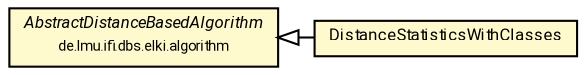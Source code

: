 #!/usr/local/bin/dot
#
# Class diagram 
# Generated by UMLGraph version R5_7_2-60-g0e99a6 (http://www.spinellis.gr/umlgraph/)
#

digraph G {
	graph [fontnames="svg"]
	edge [fontname="Roboto",fontsize=7,labelfontname="Roboto",labelfontsize=7,color="black"];
	node [fontname="Roboto",fontcolor="black",fontsize=8,shape=plaintext,margin=0,width=0,height=0];
	nodesep=0.15;
	ranksep=0.25;
	rankdir=LR;
	// de.lmu.ifi.dbs.elki.algorithm.statistics.DistanceStatisticsWithClasses<O>
	c3423754 [label=<<table title="de.lmu.ifi.dbs.elki.algorithm.statistics.DistanceStatisticsWithClasses" border="0" cellborder="1" cellspacing="0" cellpadding="2" bgcolor="lemonChiffon" href="DistanceStatisticsWithClasses.html" target="_parent">
		<tr><td><table border="0" cellspacing="0" cellpadding="1">
		<tr><td align="center" balign="center"> <font face="Roboto">DistanceStatisticsWithClasses</font> </td></tr>
		</table></td></tr>
		</table>>, URL="DistanceStatisticsWithClasses.html"];
	// de.lmu.ifi.dbs.elki.algorithm.AbstractDistanceBasedAlgorithm<O, R extends de.lmu.ifi.dbs.elki.result.Result>
	c3424698 [label=<<table title="de.lmu.ifi.dbs.elki.algorithm.AbstractDistanceBasedAlgorithm" border="0" cellborder="1" cellspacing="0" cellpadding="2" bgcolor="LemonChiffon" href="../AbstractDistanceBasedAlgorithm.html" target="_parent">
		<tr><td><table border="0" cellspacing="0" cellpadding="1">
		<tr><td align="center" balign="center"> <font face="Roboto"><i>AbstractDistanceBasedAlgorithm</i></font> </td></tr>
		<tr><td align="center" balign="center"> <font face="Roboto" point-size="7.0">de.lmu.ifi.dbs.elki.algorithm</font> </td></tr>
		</table></td></tr>
		</table>>, URL="../AbstractDistanceBasedAlgorithm.html"];
	// de.lmu.ifi.dbs.elki.algorithm.statistics.DistanceStatisticsWithClasses<O> extends de.lmu.ifi.dbs.elki.algorithm.AbstractDistanceBasedAlgorithm<O, R extends de.lmu.ifi.dbs.elki.result.Result>
	c3424698 -> c3423754 [arrowtail=empty,dir=back,weight=10];
}

